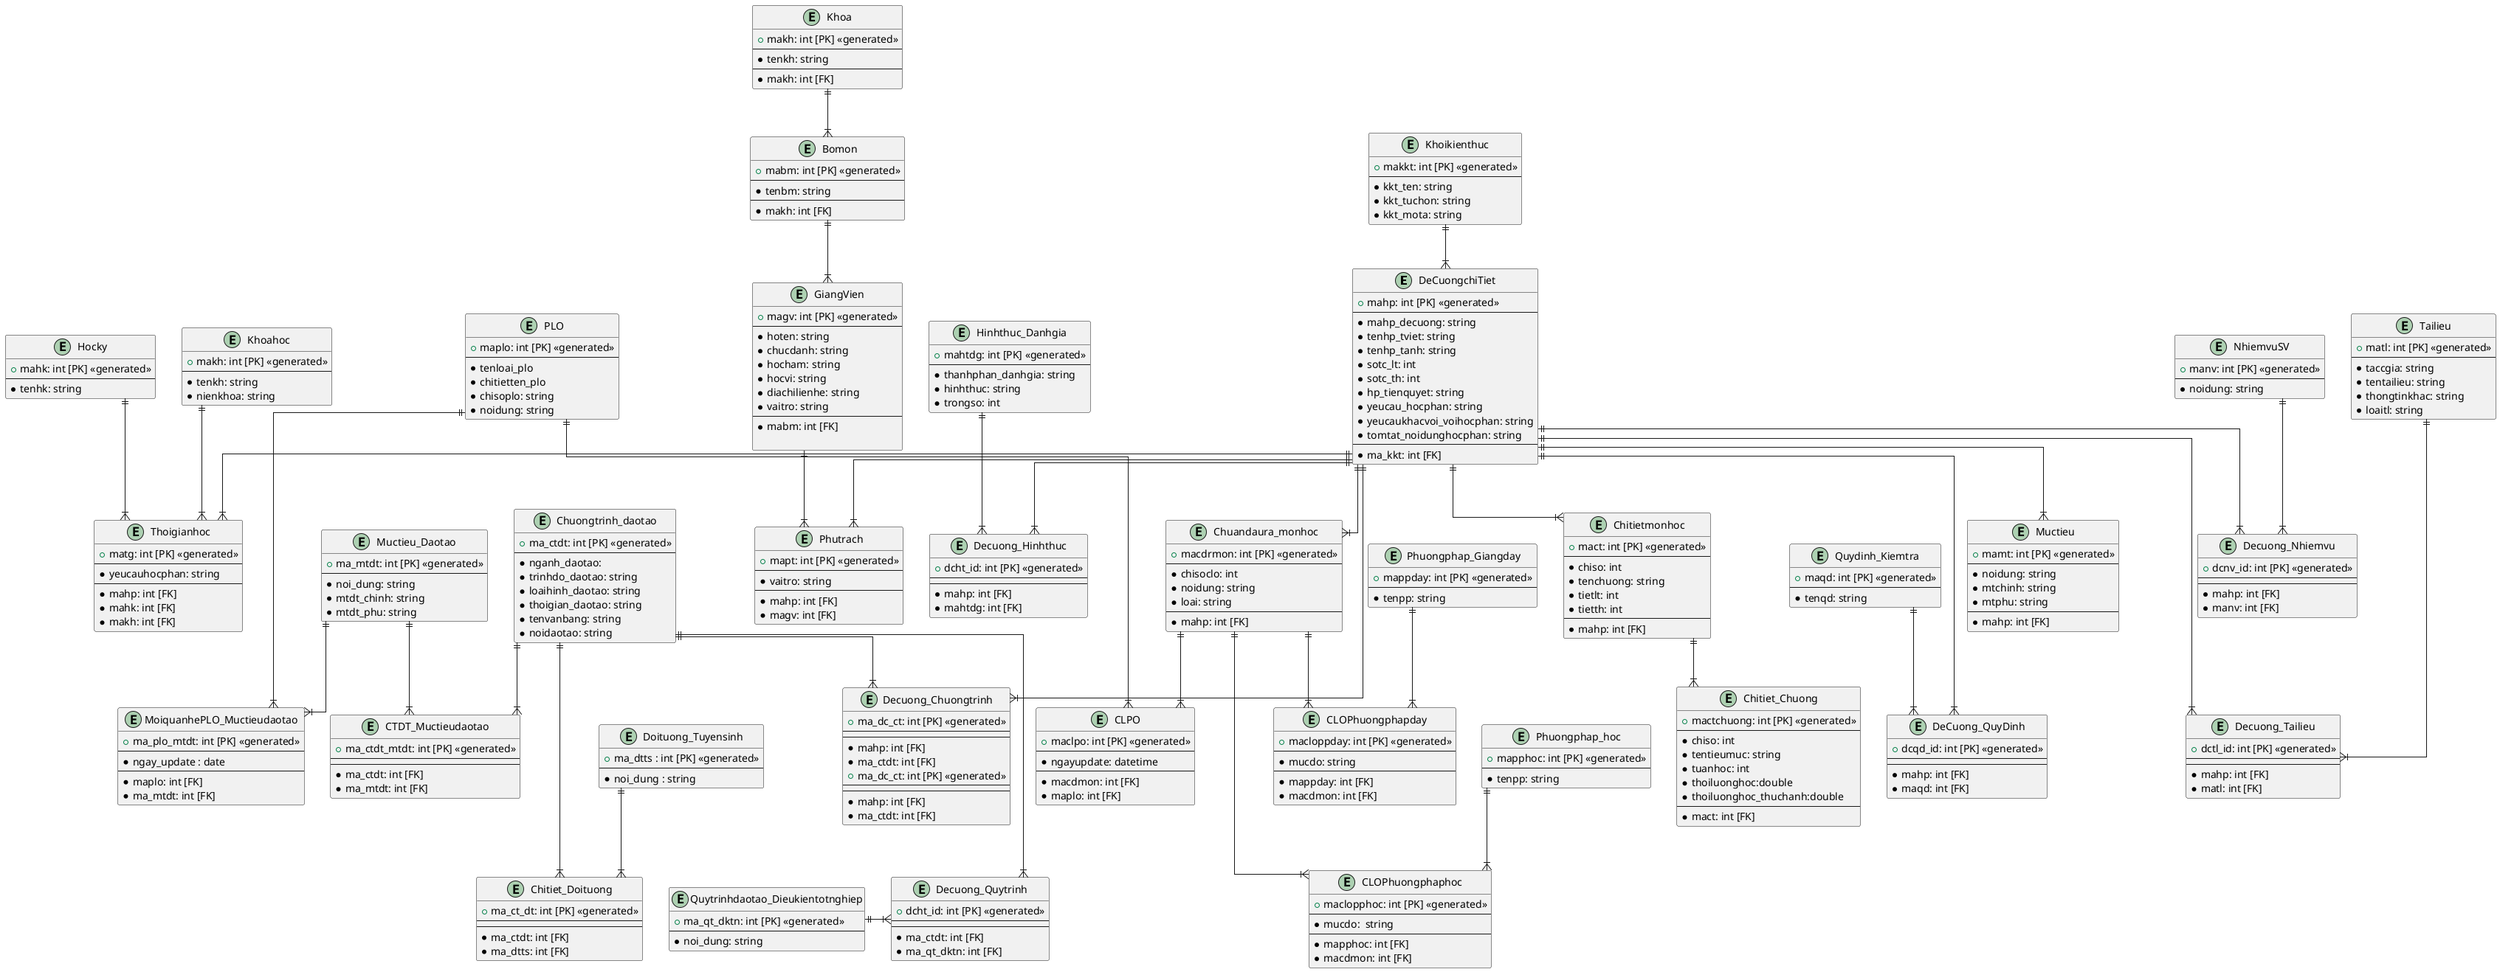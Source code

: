 @startuml
skinparam linetype ortho
entity DeCuongchiTiet{
    + mahp: int [PK] <<generated>>
    --
    * mahp_decuong: string
    * tenhp_tviet: string
    * tenhp_tanh: string
    * sotc_lt: int
    * sotc_th: int
    * hp_tienquyet: string
    * yeucau_hocphan: string
    * yeucaukhacvoi_voihocphan: string
    * tomtat_noidunghocphan: string
    --
    * ma_kkt: int [FK]
}

entity Thoigianhoc{
    + matg: int [PK] <<generated>>
    --
    * yeucauhocphan: string
    --
    * mahp: int [FK]
    * mahk: int [FK]
    * makh: int [FK]
}

entity Hocky{
    + mahk: int [PK] <<generated>>
    --
    * tenhk: string
}

entity Khoahoc{
    + makh: int [PK] <<generated>>
    --
    * tenkh: string
    * nienkhoa: string
}

entity GiangVien{
    + magv: int [PK] <<generated>>
    --
    * hoten: string
    * chucdanh: string
    * hocham: string
    * hocvi: string
    * diachilienhe: string
    * vaitro: string
    --
    * mabm: int [FK]

}
entity Phutrach{
    + mapt: int [PK] <<generated>>
    --
    * vaitro: string
    --
    * mahp: int [FK]
    * magv: int [FK]
}

entity Bomon{
    + mabm: int [PK] <<generated>>
    --
    * tenbm: string
    --
    * makh: int [FK]
}

entity Khoa{
    + makh: int [PK] <<generated>>
    --
    * tenkh: string
    --
    * makh: int [FK]
}

entity Muctieu{
    + mamt: int [PK] <<generated>>
    --
    * noidung: string
    * mtchinh: string
    * mtphu: string
    --
    * mahp: int [FK]
}

entity Chuandaura_monhoc{
    + macdrmon: int [PK] <<generated>>
    --
    * chisoclo: int
    * noidung: string
    * loai: string
    --
    * mahp: int [FK]
}

entity PLO{
    + maplo: int [PK] <<generated>>
    --
    * tenloai_plo
    * chitietten_plo
    * chisoplo: string
    * noidung: string
}

entity CLPO{
    + maclpo: int [PK] <<generated>>
    --
    * ngayupdate: datetime
    --
    * macdmon: int [FK]
    * maplo: int [FK]
}

entity Chitietmonhoc{
    + mact: int [PK] <<generated>>
    --
    * chiso: int
    * tenchuong: string
    * tietlt: int
    * tietth: int
    --
    * mahp: int [FK]
}

entity Chitiet_Chuong{
    + mactchuong: int [PK] <<generated>>
    --
    * chiso: int
    * tentieumuc: string
    * tuanhoc: int
    * thoiluonghoc:double
    * thoiluonghoc_thuchanh:double
    --
    * mact: int [FK]
}

entity Phuongphap_Giangday{
    + mappday: int [PK] <<generated>>
    --
    * tenpp: string
}

entity CLOPhuongphapday{
    + macloppday: int [PK] <<generated>>
    --
    * mucdo: string
    --
    * mappday: int [FK]
    * macdmon: int [FK]
}

entity Phuongphap_hoc{
    + mapphoc: int [PK] <<generated>>
    --
    * tenpp: string
}

entity CLOPhuongphaphoc{
    + maclopphoc: int [PK] <<generated>>
    --
    * mucdo:  string
    --
    * mapphoc: int [FK]
    * macdmon: int [FK]
}

entity Quydinh_Kiemtra{
    + maqd: int [PK] <<generated>>
    --
    * tenqd: string
}

entity Hinhthuc_Danhgia{
    + mahtdg: int [PK] <<generated>>
    --
    * thanhphan_danhgia: string
    * hinhthuc: string
    * trongso: int
}

entity NhiemvuSV{
    + manv: int [PK] <<generated>>
    --
    * noidung: string
}

entity Tailieu{
    + matl: int [PK] <<generated>>
    --
    * taccgia: string
    * tentailieu: string
    * thongtinkhac: string
    * loaitl: string
}
 
entity Khoikienthuc{
    + makkt: int [PK] <<generated>>
    --
    * kkt_ten: string
    * kkt_tuchon: string
    * kkt_mota: string
}
 
entity Quytrinhdaotao_Dieukientotnghiep{
    + ma_qt_dktn: int [PK] <<generated>>
    --
    * noi_dung: string
}
entity Muctieu_Daotao{
    + ma_mtdt: int [PK] <<generated>>
    --
    * noi_dung: string
    * mtdt_chinh: string
    * mtdt_phu: string
}
entity MoiquanhePLO_Muctieudaotao{
    + ma_plo_mtdt: int [PK] <<generated>>
    --
    * ngay_update : date
    --
    * maplo: int [FK]
    * ma_mtdt: int [FK]
}
entity Doituong_Tuyensinh{
    + ma_dtts : int [PK] <<generated>>
    --
    * noi_dung : string
}

entity Chuongtrinh_daotao{
    + ma_ctdt: int [PK] <<generated>>
    --
    * nganh_daotao: 
    * trinhdo_daotao: string
    * loaihinh_daotao: string
    * thoigian_daotao: string
    * tenvanbang: string
    * noidaotao: string
}

entity Decuong_Chuongtrinh{
    + ma_dc_ct: int [PK] <<generated>>
    --
    --
    * mahp: int [FK]
    * ma_ctdt: int [FK]
}

entity Chitiet_Doituong{
    + ma_ct_dt: int [PK] <<generated>>
    --
    --
    * ma_ctdt: int [FK]
    * ma_dtts: int [FK]
}

entity CTDT_Muctieudaotao{
    + ma_ctdt_mtdt: int [PK] <<generated>>
    --
    --
    * ma_ctdt: int [FK]
    * ma_mtdt: int [FK]
}

entity Decuong_Quytrinh{
    + dcht_id: int [PK] <<generated>>
    --
    --
    * ma_ctdt: int [FK]
    * ma_qt_dktn: int [FK]
}

entity Decuong_Chuongtrinh{
    + ma_dc_ct: int [PK] <<generated>>
    --
    --
    * mahp: int [FK]
    * ma_ctdt: int [FK]
}

entity DeCuong_QuyDinh{
    + dcqd_id: int [PK] <<generated>>
    --
    --
    * mahp: int [FK]
    * maqd: int [FK]
}

entity Decuong_Hinhthuc{
    + dcht_id: int [PK] <<generated>>
    --
    --
    * mahp: int [FK]
    * mahtdg: int [FK]
}

entity Decuong_Nhiemvu{
    + dcnv_id: int [PK] <<generated>>
    --
    --
    * mahp: int [FK]
    * manv: int [FK]
}

entity Decuong_Tailieu{
    + dctl_id: int [PK] <<generated>>
    --
    --
    * mahp: int [FK]
    * matl: int [FK]
}

Khoikienthuc ||--|{ DeCuongchiTiet
DeCuongchiTiet ||--|{ Muctieu
DeCuongchiTiet ||--|{ Chitietmonhoc
DeCuongchiTiet ||---|{ Decuong_Chuongtrinh
DeCuongchiTiet ||--|{ Chuandaura_monhoc 
DeCuongchiTiet ||--|{ Thoigianhoc
DeCuongchiTiet ||--|{ Phutrach
DeCuongchiTiet ||---|{ DeCuong_QuyDinh
DeCuongchiTiet ||--|{ Decuong_Hinhthuc
DeCuongchiTiet ||--|{ Decuong_Nhiemvu
DeCuongchiTiet ||---|{ Decuong_Tailieu
Hocky ||--|{ Thoigianhoc
Chitietmonhoc ||--|{ Chitiet_Chuong
Khoahoc ||--|{ Thoigianhoc
Khoa ||--|{ Bomon
Bomon ||--|{ GiangVien
GiangVien ||--|{ Phutrach
PLO ||--|{ CLPO
Quydinh_Kiemtra ||--|{ DeCuong_QuyDinh
Hinhthuc_Danhgia ||--|{ Decuong_Hinhthuc
NhiemvuSV ||--|{ Decuong_Nhiemvu
Tailieu ||---|{ Decuong_Tailieu
Phuongphap_hoc ||--|{ CLOPhuongphaphoc
Phuongphap_Giangday ||--|{ CLOPhuongphapday
Chuongtrinh_daotao ||--|{ Decuong_Chuongtrinh
Chuongtrinh_daotao ||---|{ Chitiet_Doituong
Chuongtrinh_daotao ||--|{ CTDT_Muctieudaotao
Chuongtrinh_daotao ||---|{ Decuong_Quytrinh
Chuandaura_monhoc ||--|{ CLPO
Chuandaura_monhoc ||---|{ CLOPhuongphaphoc
Chuandaura_monhoc ||--|{ CLOPhuongphapday
Doituong_Tuyensinh ||--|{ Chitiet_Doituong
Muctieu_Daotao ||--|{ CTDT_Muctieudaotao 
Quytrinhdaotao_Dieukientotnghiep ||-|{ Decuong_Quytrinh
Muctieu_Daotao ||--|{ MoiquanhePLO_Muctieudaotao
PLO ||---|{ MoiquanhePLO_Muctieudaotao

@enduml